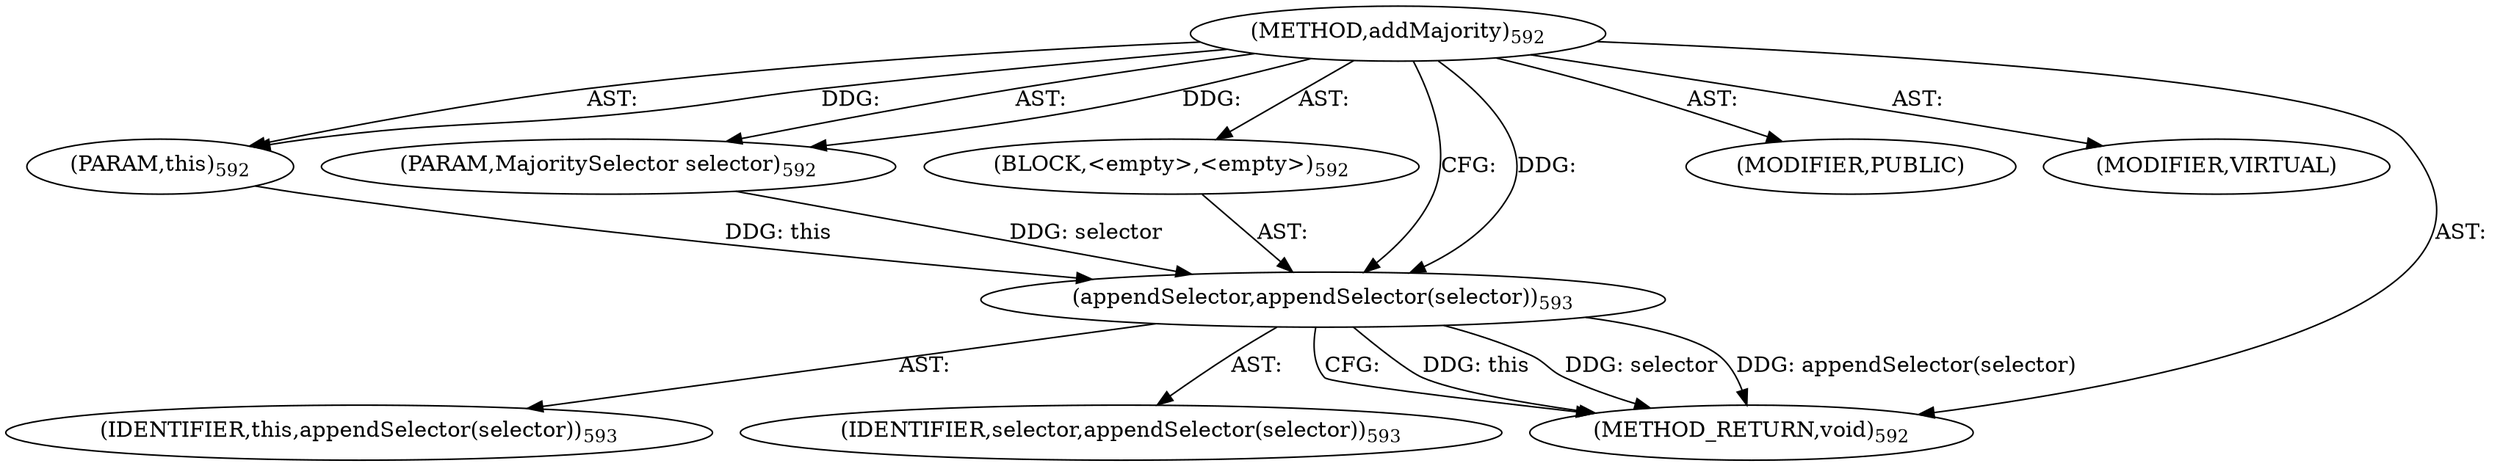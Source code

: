 digraph "addMajority" {  
"111669149730" [label = <(METHOD,addMajority)<SUB>592</SUB>> ]
"115964117024" [label = <(PARAM,this)<SUB>592</SUB>> ]
"115964117065" [label = <(PARAM,MajoritySelector selector)<SUB>592</SUB>> ]
"25769803861" [label = <(BLOCK,&lt;empty&gt;,&lt;empty&gt;)<SUB>592</SUB>> ]
"30064771444" [label = <(appendSelector,appendSelector(selector))<SUB>593</SUB>> ]
"68719476824" [label = <(IDENTIFIER,this,appendSelector(selector))<SUB>593</SUB>> ]
"68719477036" [label = <(IDENTIFIER,selector,appendSelector(selector))<SUB>593</SUB>> ]
"133143986251" [label = <(MODIFIER,PUBLIC)> ]
"133143986252" [label = <(MODIFIER,VIRTUAL)> ]
"128849018914" [label = <(METHOD_RETURN,void)<SUB>592</SUB>> ]
  "111669149730" -> "115964117024"  [ label = "AST: "] 
  "111669149730" -> "115964117065"  [ label = "AST: "] 
  "111669149730" -> "25769803861"  [ label = "AST: "] 
  "111669149730" -> "133143986251"  [ label = "AST: "] 
  "111669149730" -> "133143986252"  [ label = "AST: "] 
  "111669149730" -> "128849018914"  [ label = "AST: "] 
  "25769803861" -> "30064771444"  [ label = "AST: "] 
  "30064771444" -> "68719476824"  [ label = "AST: "] 
  "30064771444" -> "68719477036"  [ label = "AST: "] 
  "30064771444" -> "128849018914"  [ label = "CFG: "] 
  "111669149730" -> "30064771444"  [ label = "CFG: "] 
  "30064771444" -> "128849018914"  [ label = "DDG: this"] 
  "30064771444" -> "128849018914"  [ label = "DDG: selector"] 
  "30064771444" -> "128849018914"  [ label = "DDG: appendSelector(selector)"] 
  "111669149730" -> "115964117024"  [ label = "DDG: "] 
  "111669149730" -> "115964117065"  [ label = "DDG: "] 
  "115964117024" -> "30064771444"  [ label = "DDG: this"] 
  "111669149730" -> "30064771444"  [ label = "DDG: "] 
  "115964117065" -> "30064771444"  [ label = "DDG: selector"] 
}
